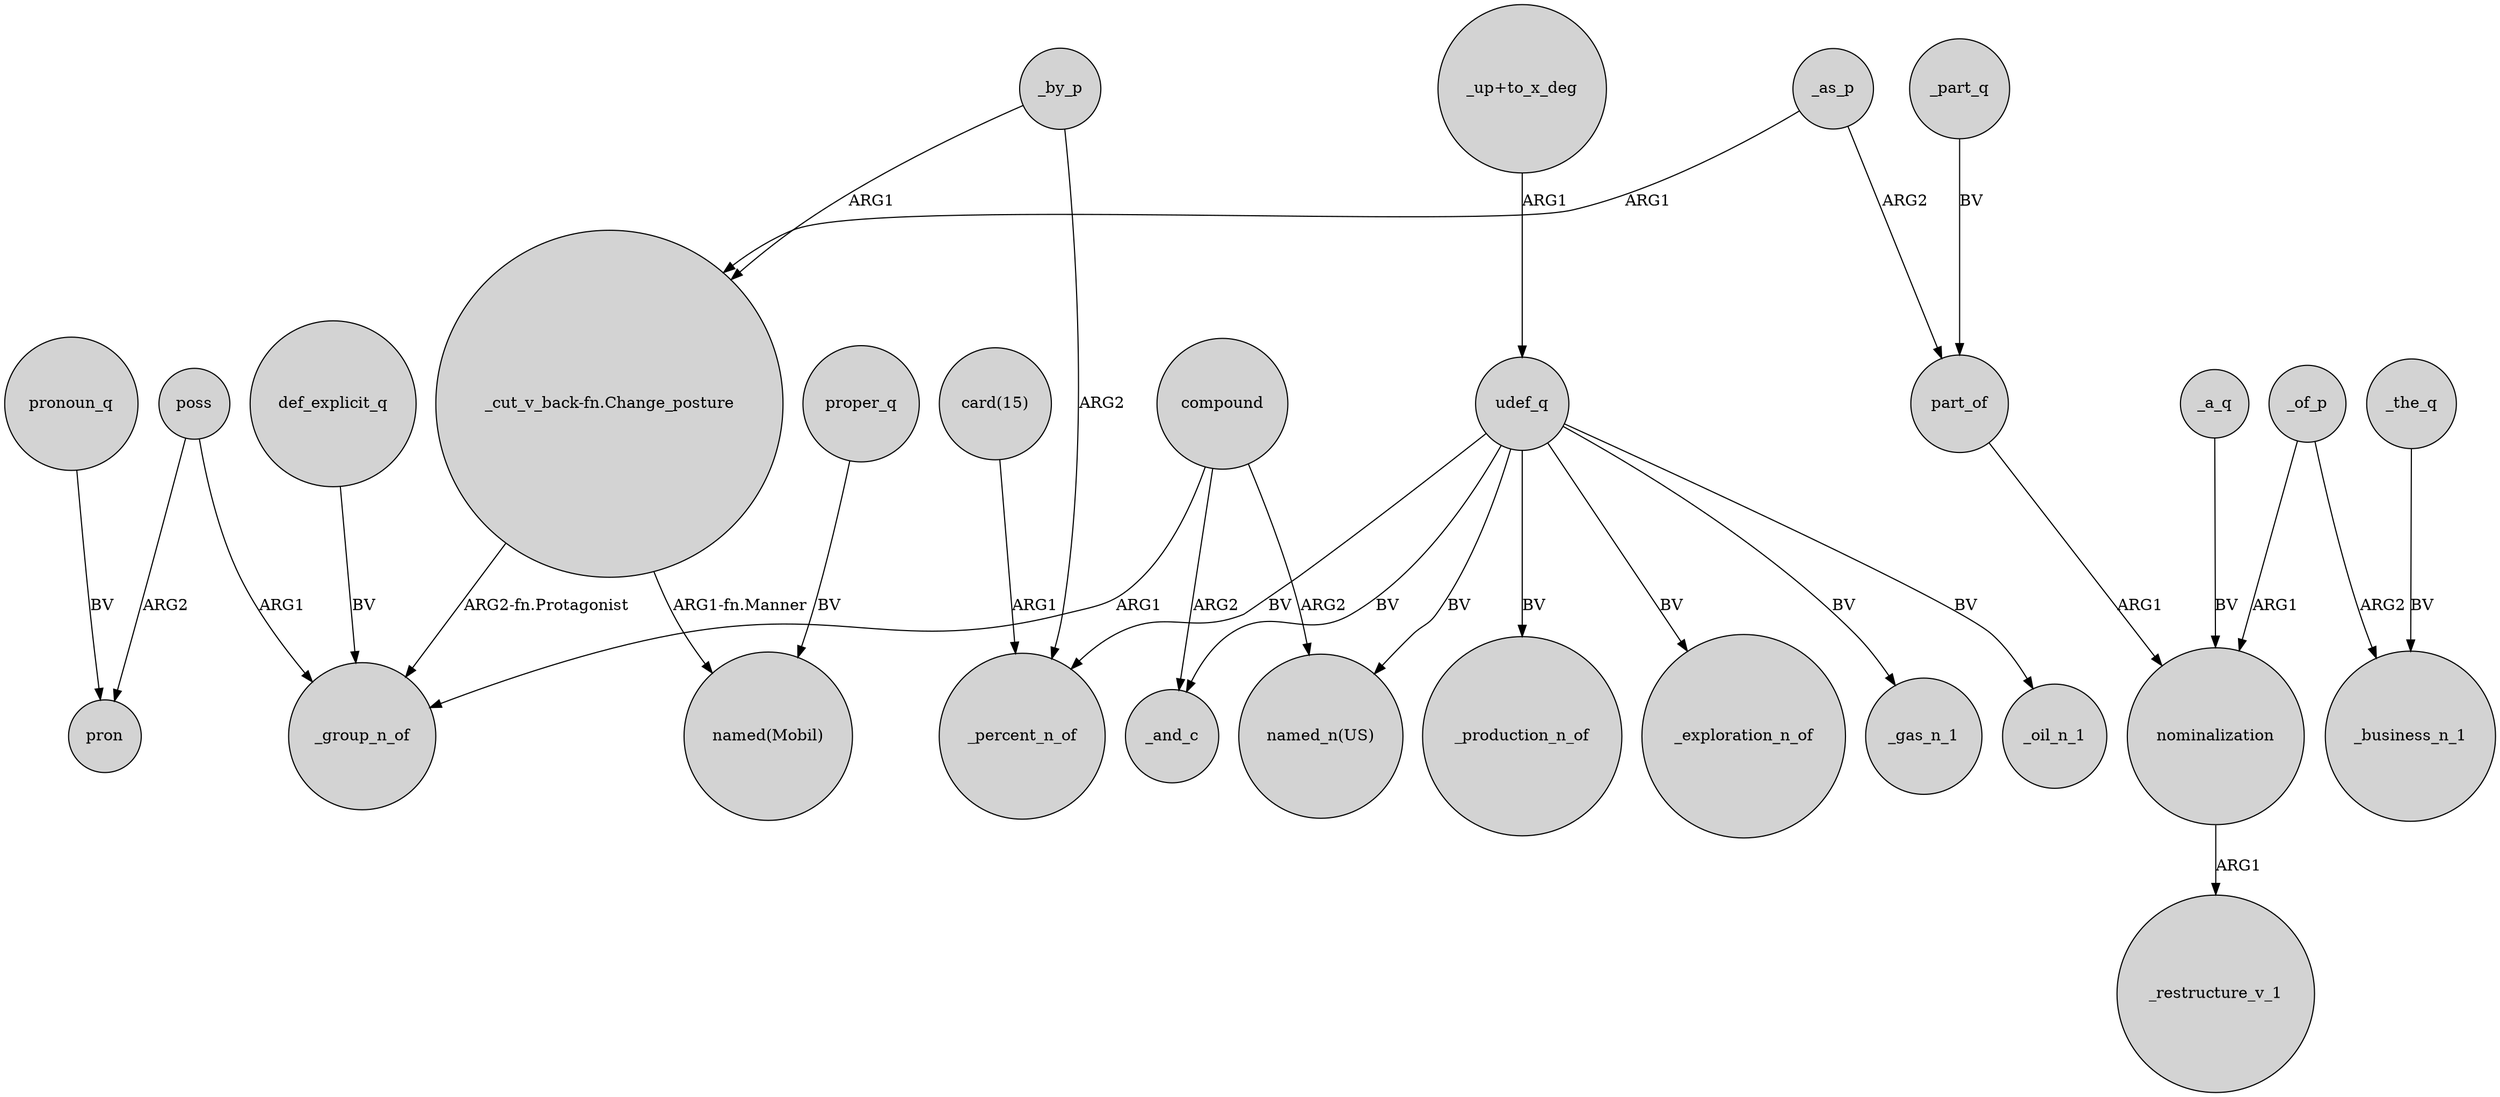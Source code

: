 digraph {
	node [shape=circle style=filled]
	"_cut_v_back-fn.Change_posture" -> "named(Mobil)" [label="ARG1-fn.Manner"]
	_as_p -> part_of [label=ARG2]
	_a_q -> nominalization [label=BV]
	_by_p -> _percent_n_of [label=ARG2]
	_of_p -> nominalization [label=ARG1]
	udef_q -> _oil_n_1 [label=BV]
	_the_q -> _business_n_1 [label=BV]
	udef_q -> _production_n_of [label=BV]
	"_cut_v_back-fn.Change_posture" -> _group_n_of [label="ARG2-fn.Protagonist"]
	udef_q -> _and_c [label=BV]
	compound -> _and_c [label=ARG2]
	compound -> _group_n_of [label=ARG1]
	proper_q -> "named(Mobil)" [label=BV]
	pronoun_q -> pron [label=BV]
	poss -> pron [label=ARG2]
	_part_q -> part_of [label=BV]
	nominalization -> _restructure_v_1 [label=ARG1]
	udef_q -> _percent_n_of [label=BV]
	part_of -> nominalization [label=ARG1]
	udef_q -> _exploration_n_of [label=BV]
	"card(15)" -> _percent_n_of [label=ARG1]
	def_explicit_q -> _group_n_of [label=BV]
	_as_p -> "_cut_v_back-fn.Change_posture" [label=ARG1]
	"_up+to_x_deg" -> udef_q [label=ARG1]
	_of_p -> _business_n_1 [label=ARG2]
	_by_p -> "_cut_v_back-fn.Change_posture" [label=ARG1]
	compound -> "named_n(US)" [label=ARG2]
	udef_q -> _gas_n_1 [label=BV]
	udef_q -> "named_n(US)" [label=BV]
	poss -> _group_n_of [label=ARG1]
}
